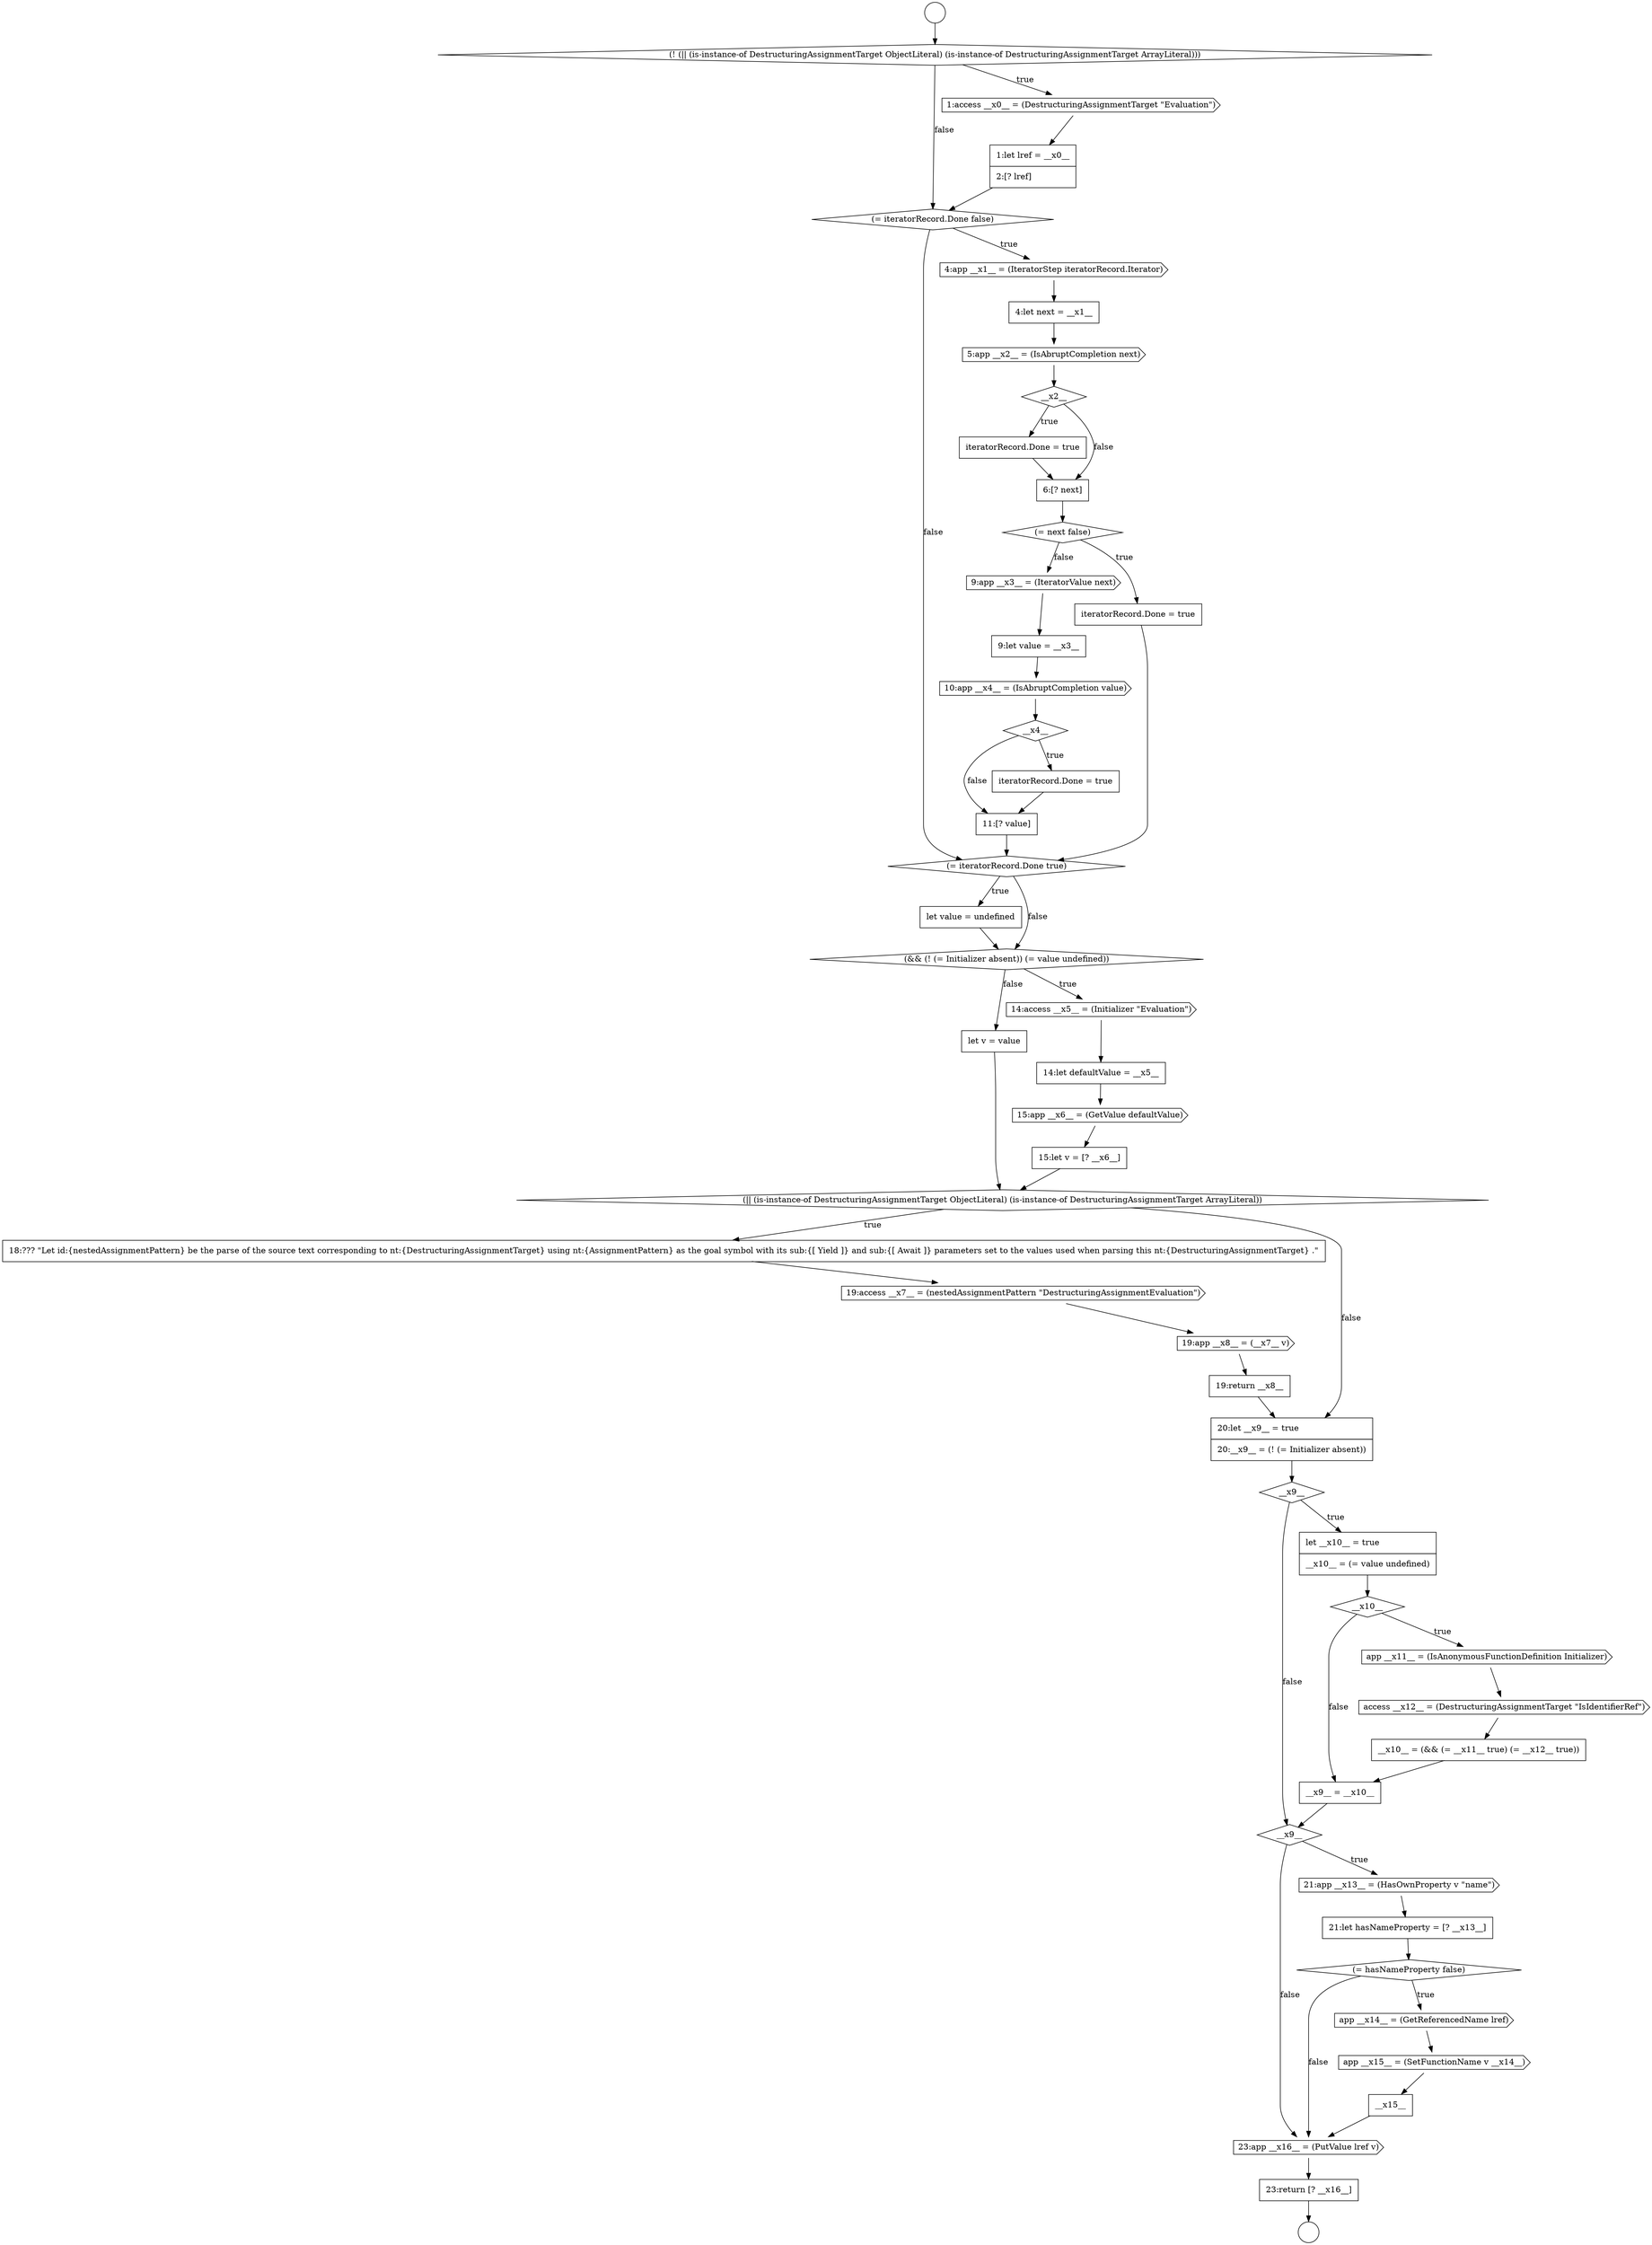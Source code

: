digraph {
  node5141 [shape=cds, label=<<font color="black">23:app __x16__ = (PutValue lref v)</font>> color="black" fillcolor="white" style=filled]
  node5120 [shape=none, margin=0, label=<<font color="black">
    <table border="0" cellborder="1" cellspacing="0" cellpadding="10">
      <tr><td align="left">let v = value</td></tr>
    </table>
  </font>> color="black" fillcolor="white" style=filled]
  node5123 [shape=cds, label=<<font color="black">19:access __x7__ = (nestedAssignmentPattern &quot;DestructuringAssignmentEvaluation&quot;)</font>> color="black" fillcolor="white" style=filled]
  node5127 [shape=diamond, label=<<font color="black">__x9__</font>> color="black" fillcolor="white" style=filled]
  node5135 [shape=cds, label=<<font color="black">21:app __x13__ = (HasOwnProperty v &quot;name&quot;)</font>> color="black" fillcolor="white" style=filled]
  node5102 [shape=diamond, label=<<font color="black">__x2__</font>> color="black" fillcolor="white" style=filled]
  node5113 [shape=diamond, label=<<font color="black">(= iteratorRecord.Done true)</font>> color="black" fillcolor="white" style=filled]
  node5098 [shape=diamond, label=<<font color="black">(= iteratorRecord.Done false)</font>> color="black" fillcolor="white" style=filled]
  node5107 [shape=cds, label=<<font color="black">9:app __x3__ = (IteratorValue next)</font>> color="black" fillcolor="white" style=filled]
  node5134 [shape=diamond, label=<<font color="black">__x9__</font>> color="black" fillcolor="white" style=filled]
  node5118 [shape=cds, label=<<font color="black">15:app __x6__ = (GetValue defaultValue)</font>> color="black" fillcolor="white" style=filled]
  node5114 [shape=none, margin=0, label=<<font color="black">
    <table border="0" cellborder="1" cellspacing="0" cellpadding="10">
      <tr><td align="left">let value = undefined</td></tr>
    </table>
  </font>> color="black" fillcolor="white" style=filled]
  node5133 [shape=none, margin=0, label=<<font color="black">
    <table border="0" cellborder="1" cellspacing="0" cellpadding="10">
      <tr><td align="left">__x9__ = __x10__</td></tr>
    </table>
  </font>> color="black" fillcolor="white" style=filled]
  node5106 [shape=none, margin=0, label=<<font color="black">
    <table border="0" cellborder="1" cellspacing="0" cellpadding="10">
      <tr><td align="left">iteratorRecord.Done = true</td></tr>
    </table>
  </font>> color="black" fillcolor="white" style=filled]
  node5100 [shape=none, margin=0, label=<<font color="black">
    <table border="0" cellborder="1" cellspacing="0" cellpadding="10">
      <tr><td align="left">4:let next = __x1__</td></tr>
    </table>
  </font>> color="black" fillcolor="white" style=filled]
  node5129 [shape=diamond, label=<<font color="black">__x10__</font>> color="black" fillcolor="white" style=filled]
  node5140 [shape=none, margin=0, label=<<font color="black">
    <table border="0" cellborder="1" cellspacing="0" cellpadding="10">
      <tr><td align="left">__x15__</td></tr>
    </table>
  </font>> color="black" fillcolor="white" style=filled]
  node5116 [shape=cds, label=<<font color="black">14:access __x5__ = (Initializer &quot;Evaluation&quot;)</font>> color="black" fillcolor="white" style=filled]
  node5136 [shape=none, margin=0, label=<<font color="black">
    <table border="0" cellborder="1" cellspacing="0" cellpadding="10">
      <tr><td align="left">21:let hasNameProperty = [? __x13__]</td></tr>
    </table>
  </font>> color="black" fillcolor="white" style=filled]
  node5131 [shape=cds, label=<<font color="black">access __x12__ = (DestructuringAssignmentTarget &quot;IsIdentifierRef&quot;)</font>> color="black" fillcolor="white" style=filled]
  node5130 [shape=cds, label=<<font color="black">app __x11__ = (IsAnonymousFunctionDefinition Initializer)</font>> color="black" fillcolor="white" style=filled]
  node5108 [shape=none, margin=0, label=<<font color="black">
    <table border="0" cellborder="1" cellspacing="0" cellpadding="10">
      <tr><td align="left">9:let value = __x3__</td></tr>
    </table>
  </font>> color="black" fillcolor="white" style=filled]
  node5096 [shape=cds, label=<<font color="black">1:access __x0__ = (DestructuringAssignmentTarget &quot;Evaluation&quot;)</font>> color="black" fillcolor="white" style=filled]
  node5101 [shape=cds, label=<<font color="black">5:app __x2__ = (IsAbruptCompletion next)</font>> color="black" fillcolor="white" style=filled]
  node5137 [shape=diamond, label=<<font color="black">(= hasNameProperty false)</font>> color="black" fillcolor="white" style=filled]
  node5142 [shape=none, margin=0, label=<<font color="black">
    <table border="0" cellborder="1" cellspacing="0" cellpadding="10">
      <tr><td align="left">23:return [? __x16__]</td></tr>
    </table>
  </font>> color="black" fillcolor="white" style=filled]
  node5117 [shape=none, margin=0, label=<<font color="black">
    <table border="0" cellborder="1" cellspacing="0" cellpadding="10">
      <tr><td align="left">14:let defaultValue = __x5__</td></tr>
    </table>
  </font>> color="black" fillcolor="white" style=filled]
  node5122 [shape=none, margin=0, label=<<font color="black">
    <table border="0" cellborder="1" cellspacing="0" cellpadding="10">
      <tr><td align="left">18:??? &quot;Let id:{nestedAssignmentPattern} be the parse of the source text corresponding to nt:{DestructuringAssignmentTarget} using nt:{AssignmentPattern} as the goal symbol with its sub:{[ Yield ]} and sub:{[ Await ]} parameters set to the values used when parsing this nt:{DestructuringAssignmentTarget} .&quot;</td></tr>
    </table>
  </font>> color="black" fillcolor="white" style=filled]
  node5112 [shape=none, margin=0, label=<<font color="black">
    <table border="0" cellborder="1" cellspacing="0" cellpadding="10">
      <tr><td align="left">11:[? value]</td></tr>
    </table>
  </font>> color="black" fillcolor="white" style=filled]
  node5126 [shape=none, margin=0, label=<<font color="black">
    <table border="0" cellborder="1" cellspacing="0" cellpadding="10">
      <tr><td align="left">20:let __x9__ = true</td></tr>
      <tr><td align="left">20:__x9__ = (! (= Initializer absent))</td></tr>
    </table>
  </font>> color="black" fillcolor="white" style=filled]
  node5138 [shape=cds, label=<<font color="black">app __x14__ = (GetReferencedName lref)</font>> color="black" fillcolor="white" style=filled]
  node5095 [shape=diamond, label=<<font color="black">(! (|| (is-instance-of DestructuringAssignmentTarget ObjectLiteral) (is-instance-of DestructuringAssignmentTarget ArrayLiteral)))</font>> color="black" fillcolor="white" style=filled]
  node5121 [shape=diamond, label=<<font color="black">(|| (is-instance-of DestructuringAssignmentTarget ObjectLiteral) (is-instance-of DestructuringAssignmentTarget ArrayLiteral))</font>> color="black" fillcolor="white" style=filled]
  node5099 [shape=cds, label=<<font color="black">4:app __x1__ = (IteratorStep iteratorRecord.Iterator)</font>> color="black" fillcolor="white" style=filled]
  node5097 [shape=none, margin=0, label=<<font color="black">
    <table border="0" cellborder="1" cellspacing="0" cellpadding="10">
      <tr><td align="left">1:let lref = __x0__</td></tr>
      <tr><td align="left">2:[? lref]</td></tr>
    </table>
  </font>> color="black" fillcolor="white" style=filled]
  node5103 [shape=none, margin=0, label=<<font color="black">
    <table border="0" cellborder="1" cellspacing="0" cellpadding="10">
      <tr><td align="left">iteratorRecord.Done = true</td></tr>
    </table>
  </font>> color="black" fillcolor="white" style=filled]
  node5093 [shape=circle label=" " color="black" fillcolor="white" style=filled]
  node5094 [shape=circle label=" " color="black" fillcolor="white" style=filled]
  node5139 [shape=cds, label=<<font color="black">app __x15__ = (SetFunctionName v __x14__)</font>> color="black" fillcolor="white" style=filled]
  node5125 [shape=none, margin=0, label=<<font color="black">
    <table border="0" cellborder="1" cellspacing="0" cellpadding="10">
      <tr><td align="left">19:return __x8__</td></tr>
    </table>
  </font>> color="black" fillcolor="white" style=filled]
  node5111 [shape=none, margin=0, label=<<font color="black">
    <table border="0" cellborder="1" cellspacing="0" cellpadding="10">
      <tr><td align="left">iteratorRecord.Done = true</td></tr>
    </table>
  </font>> color="black" fillcolor="white" style=filled]
  node5115 [shape=diamond, label=<<font color="black">(&amp;&amp; (! (= Initializer absent)) (= value undefined))</font>> color="black" fillcolor="white" style=filled]
  node5124 [shape=cds, label=<<font color="black">19:app __x8__ = (__x7__ v)</font>> color="black" fillcolor="white" style=filled]
  node5132 [shape=none, margin=0, label=<<font color="black">
    <table border="0" cellborder="1" cellspacing="0" cellpadding="10">
      <tr><td align="left">__x10__ = (&amp;&amp; (= __x11__ true) (= __x12__ true))</td></tr>
    </table>
  </font>> color="black" fillcolor="white" style=filled]
  node5104 [shape=none, margin=0, label=<<font color="black">
    <table border="0" cellborder="1" cellspacing="0" cellpadding="10">
      <tr><td align="left">6:[? next]</td></tr>
    </table>
  </font>> color="black" fillcolor="white" style=filled]
  node5109 [shape=cds, label=<<font color="black">10:app __x4__ = (IsAbruptCompletion value)</font>> color="black" fillcolor="white" style=filled]
  node5119 [shape=none, margin=0, label=<<font color="black">
    <table border="0" cellborder="1" cellspacing="0" cellpadding="10">
      <tr><td align="left">15:let v = [? __x6__]</td></tr>
    </table>
  </font>> color="black" fillcolor="white" style=filled]
  node5128 [shape=none, margin=0, label=<<font color="black">
    <table border="0" cellborder="1" cellspacing="0" cellpadding="10">
      <tr><td align="left">let __x10__ = true</td></tr>
      <tr><td align="left">__x10__ = (= value undefined)</td></tr>
    </table>
  </font>> color="black" fillcolor="white" style=filled]
  node5105 [shape=diamond, label=<<font color="black">(= next false)</font>> color="black" fillcolor="white" style=filled]
  node5110 [shape=diamond, label=<<font color="black">__x4__</font>> color="black" fillcolor="white" style=filled]
  node5111 -> node5112 [ color="black"]
  node5130 -> node5131 [ color="black"]
  node5114 -> node5115 [ color="black"]
  node5135 -> node5136 [ color="black"]
  node5125 -> node5126 [ color="black"]
  node5095 -> node5096 [label=<<font color="black">true</font>> color="black"]
  node5095 -> node5098 [label=<<font color="black">false</font>> color="black"]
  node5096 -> node5097 [ color="black"]
  node5102 -> node5103 [label=<<font color="black">true</font>> color="black"]
  node5102 -> node5104 [label=<<font color="black">false</font>> color="black"]
  node5093 -> node5095 [ color="black"]
  node5136 -> node5137 [ color="black"]
  node5141 -> node5142 [ color="black"]
  node5124 -> node5125 [ color="black"]
  node5131 -> node5132 [ color="black"]
  node5099 -> node5100 [ color="black"]
  node5127 -> node5128 [label=<<font color="black">true</font>> color="black"]
  node5127 -> node5134 [label=<<font color="black">false</font>> color="black"]
  node5138 -> node5139 [ color="black"]
  node5108 -> node5109 [ color="black"]
  node5120 -> node5121 [ color="black"]
  node5129 -> node5130 [label=<<font color="black">true</font>> color="black"]
  node5129 -> node5133 [label=<<font color="black">false</font>> color="black"]
  node5132 -> node5133 [ color="black"]
  node5116 -> node5117 [ color="black"]
  node5113 -> node5114 [label=<<font color="black">true</font>> color="black"]
  node5113 -> node5115 [label=<<font color="black">false</font>> color="black"]
  node5112 -> node5113 [ color="black"]
  node5128 -> node5129 [ color="black"]
  node5118 -> node5119 [ color="black"]
  node5110 -> node5111 [label=<<font color="black">true</font>> color="black"]
  node5110 -> node5112 [label=<<font color="black">false</font>> color="black"]
  node5123 -> node5124 [ color="black"]
  node5097 -> node5098 [ color="black"]
  node5115 -> node5116 [label=<<font color="black">true</font>> color="black"]
  node5115 -> node5120 [label=<<font color="black">false</font>> color="black"]
  node5119 -> node5121 [ color="black"]
  node5103 -> node5104 [ color="black"]
  node5133 -> node5134 [ color="black"]
  node5121 -> node5122 [label=<<font color="black">true</font>> color="black"]
  node5121 -> node5126 [label=<<font color="black">false</font>> color="black"]
  node5137 -> node5138 [label=<<font color="black">true</font>> color="black"]
  node5137 -> node5141 [label=<<font color="black">false</font>> color="black"]
  node5122 -> node5123 [ color="black"]
  node5107 -> node5108 [ color="black"]
  node5140 -> node5141 [ color="black"]
  node5126 -> node5127 [ color="black"]
  node5105 -> node5106 [label=<<font color="black">true</font>> color="black"]
  node5105 -> node5107 [label=<<font color="black">false</font>> color="black"]
  node5142 -> node5094 [ color="black"]
  node5117 -> node5118 [ color="black"]
  node5139 -> node5140 [ color="black"]
  node5104 -> node5105 [ color="black"]
  node5100 -> node5101 [ color="black"]
  node5134 -> node5135 [label=<<font color="black">true</font>> color="black"]
  node5134 -> node5141 [label=<<font color="black">false</font>> color="black"]
  node5109 -> node5110 [ color="black"]
  node5106 -> node5113 [ color="black"]
  node5101 -> node5102 [ color="black"]
  node5098 -> node5099 [label=<<font color="black">true</font>> color="black"]
  node5098 -> node5113 [label=<<font color="black">false</font>> color="black"]
}
